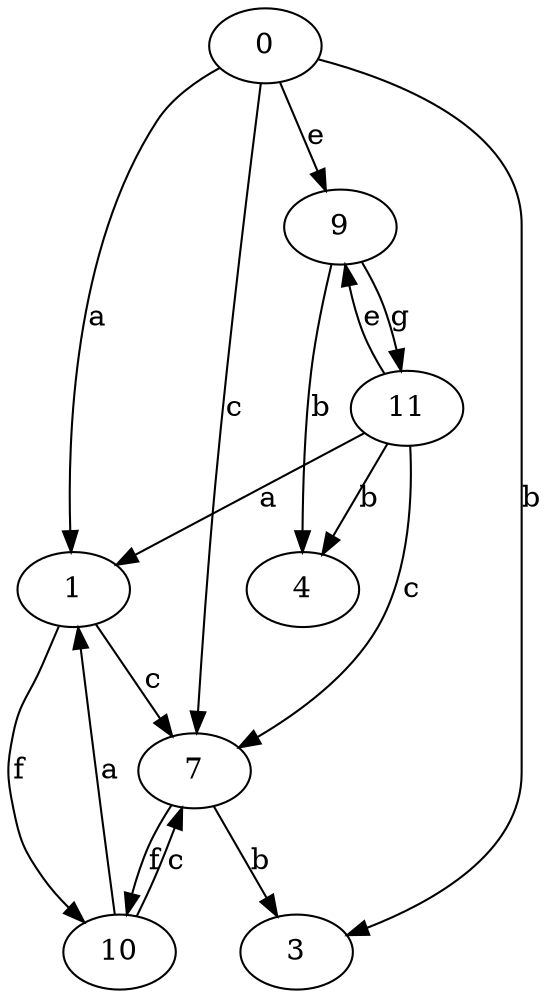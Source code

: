 strict digraph  {
1;
3;
4;
7;
9;
10;
11;
0;
1 -> 7  [label=c];
1 -> 10  [label=f];
7 -> 3  [label=b];
7 -> 10  [label=f];
9 -> 4  [label=b];
9 -> 11  [label=g];
10 -> 1  [label=a];
10 -> 7  [label=c];
11 -> 1  [label=a];
11 -> 4  [label=b];
11 -> 7  [label=c];
11 -> 9  [label=e];
0 -> 1  [label=a];
0 -> 3  [label=b];
0 -> 7  [label=c];
0 -> 9  [label=e];
}
